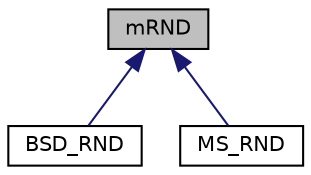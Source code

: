 digraph "mRND"
{
  edge [fontname="Helvetica",fontsize="10",labelfontname="Helvetica",labelfontsize="10"];
  node [fontname="Helvetica",fontsize="10",shape=record];
  Node1 [label="mRND",height=0.2,width=0.4,color="black", fillcolor="grey75", style="filled", fontcolor="black"];
  Node1 -> Node2 [dir="back",color="midnightblue",fontsize="10",style="solid",fontname="Helvetica"];
  Node2 [label="BSD_RND",height=0.2,width=0.4,color="black", fillcolor="white", style="filled",URL="$classBSD__RND.html"];
  Node1 -> Node3 [dir="back",color="midnightblue",fontsize="10",style="solid",fontname="Helvetica"];
  Node3 [label="MS_RND",height=0.2,width=0.4,color="black", fillcolor="white", style="filled",URL="$classMS__RND.html"];
}
